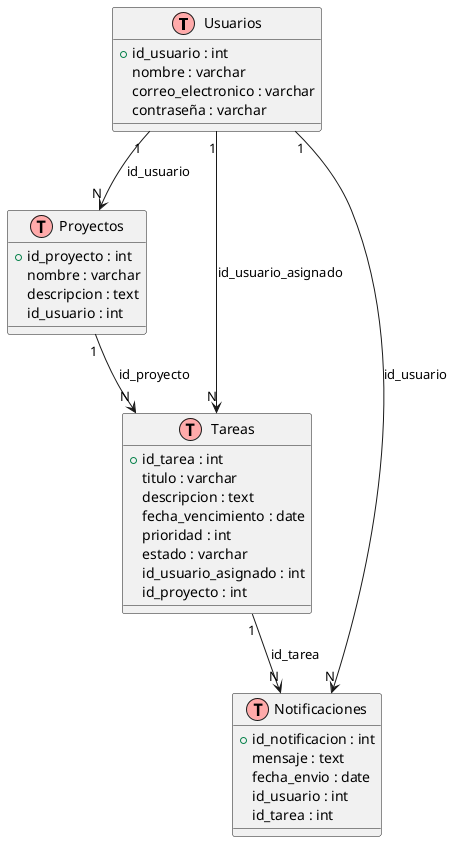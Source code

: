 @startuml ERD
!define TABLE(name,desc) class name as "desc" << (T,#FFAAAA) >>
!define FK(srcField, srcTable, tgtField, tgtTable, label) srcTable::srcField "1" -down- "N" tgtTable::tgtField : label

TABLE(Usuarios, "Usuarios") {
  +id_usuario : int
  nombre : varchar
  correo_electronico : varchar
  contraseña : varchar
}

TABLE(Proyectos, "Proyectos") {
  +id_proyecto : int
  nombre : varchar
  descripcion : text
  id_usuario : int
}

TABLE(Tareas, "Tareas") {
  +id_tarea : int
  titulo : varchar
  descripcion : text
  fecha_vencimiento : date
  prioridad : int
  estado : varchar
  id_usuario_asignado : int
  id_proyecto : int
}

TABLE(Notificaciones, "Notificaciones") {
  +id_notificacion : int
  mensaje : text
  fecha_envio : date
  id_usuario : int
  id_tarea : int
}

Usuarios "1" -down-> "N" Proyectos : id_usuario
Proyectos "1" -down-> "N" Tareas : id_proyecto
Usuarios "1" -down-> "N" Tareas : id_usuario_asignado
Tareas "1" -down-> "N" Notificaciones : id_tarea
Usuarios "1" -down-> "N" Notificaciones : id_usuario

@enduml
